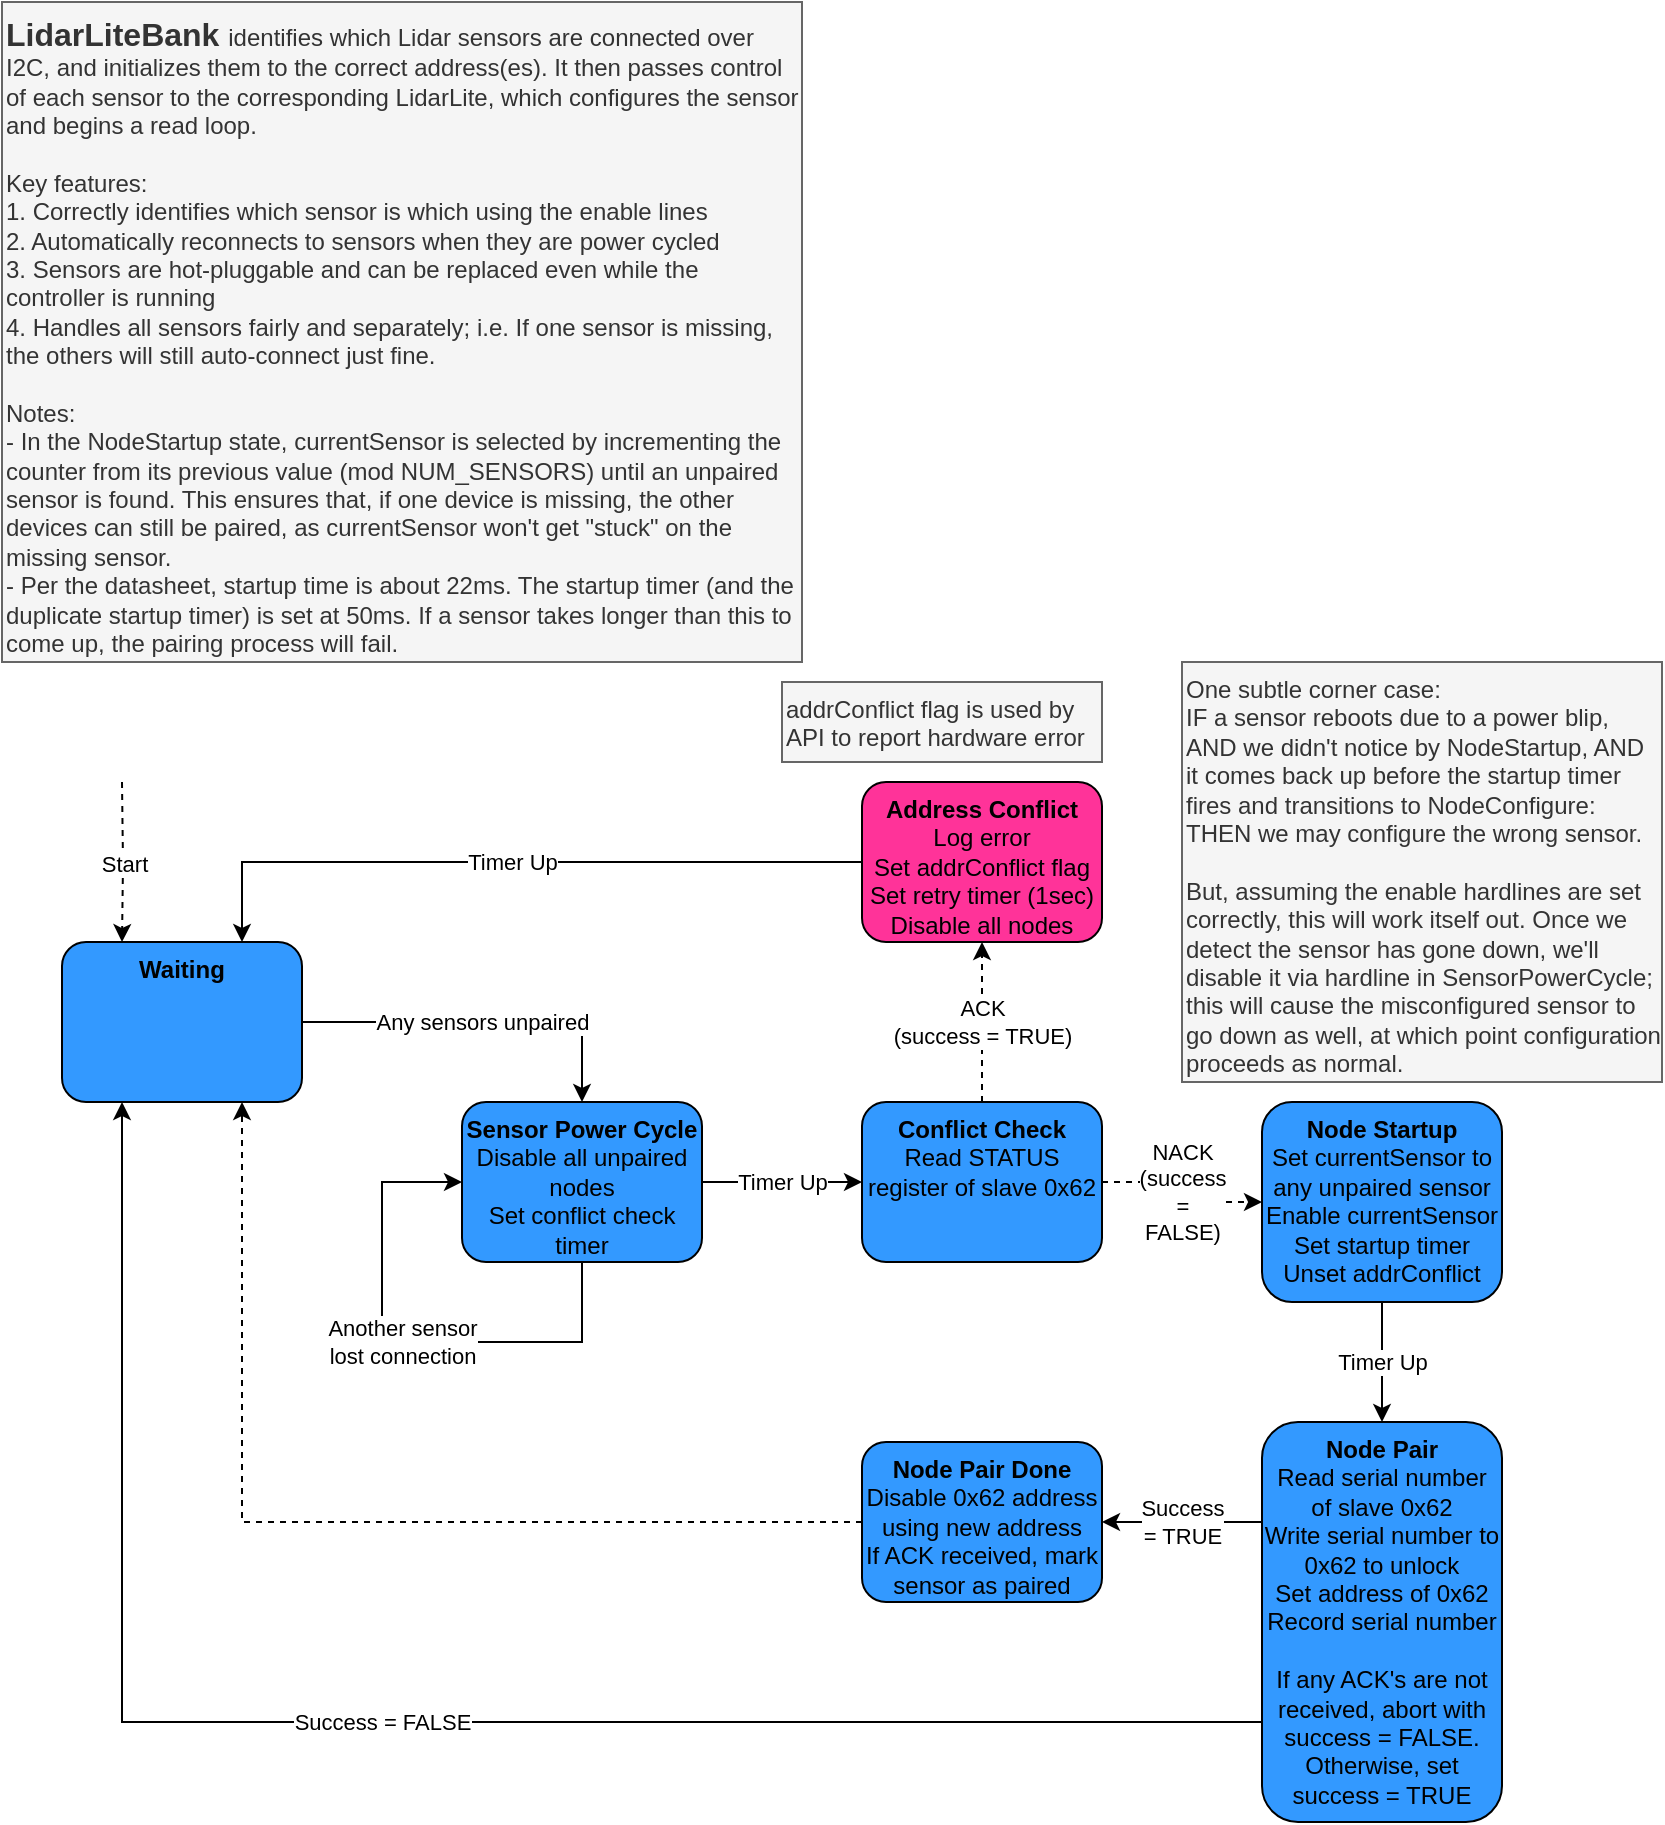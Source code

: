 <mxfile version="14.1.8" type="device" pages="2"><diagram id="nNAqsDtESGF9yGRhJvj_" name="LidarLiteBank"><mxGraphModel dx="1024" dy="592" grid="1" gridSize="10" guides="1" tooltips="1" connect="1" arrows="1" fold="1" page="1" pageScale="1" pageWidth="850" pageHeight="1100" math="0" shadow="0"><root><mxCell id="pNORPGUIEPIPZC03fbDv-0"/><mxCell id="pNORPGUIEPIPZC03fbDv-1" parent="pNORPGUIEPIPZC03fbDv-0"/><mxCell id="ySnZIO2SjEzYzOvCgO5b-7" value="Timer Up" style="edgeStyle=orthogonalEdgeStyle;rounded=0;orthogonalLoop=1;jettySize=auto;html=1;exitX=1;exitY=0.5;exitDx=0;exitDy=0;entryX=0;entryY=0.5;entryDx=0;entryDy=0;" parent="pNORPGUIEPIPZC03fbDv-1" source="ySnZIO2SjEzYzOvCgO5b-2" target="ySnZIO2SjEzYzOvCgO5b-6" edge="1"><mxGeometry relative="1" as="geometry"/></mxCell><mxCell id="ySnZIO2SjEzYzOvCgO5b-2" value="&lt;b&gt;Sensor Power Cycle&lt;/b&gt;&lt;br&gt;Disable all unpaired nodes&lt;br&gt;Set conflict check timer" style="rounded=1;whiteSpace=wrap;html=1;fillColor=#3399FF;verticalAlign=top;" parent="pNORPGUIEPIPZC03fbDv-1" vertex="1"><mxGeometry x="240" y="560" width="120" height="80" as="geometry"/></mxCell><mxCell id="ySnZIO2SjEzYzOvCgO5b-4" value="Another sensor&lt;br&gt;lost connection" style="edgeStyle=orthogonalEdgeStyle;rounded=0;orthogonalLoop=1;jettySize=auto;html=1;exitX=0.5;exitY=1;exitDx=0;exitDy=0;entryX=0;entryY=0.5;entryDx=0;entryDy=0;" parent="pNORPGUIEPIPZC03fbDv-1" source="ySnZIO2SjEzYzOvCgO5b-2" target="ySnZIO2SjEzYzOvCgO5b-2" edge="1"><mxGeometry relative="1" as="geometry"><Array as="points"><mxPoint x="300" y="680"/><mxPoint x="200" y="680"/><mxPoint x="200" y="600"/></Array></mxGeometry></mxCell><mxCell id="ySnZIO2SjEzYzOvCgO5b-9" value="NACK&lt;br&gt;(success&lt;br&gt;=&lt;br&gt;FALSE)" style="edgeStyle=orthogonalEdgeStyle;rounded=0;orthogonalLoop=1;jettySize=auto;html=1;entryX=0;entryY=0.5;entryDx=0;entryDy=0;dashed=1;" parent="pNORPGUIEPIPZC03fbDv-1" source="ySnZIO2SjEzYzOvCgO5b-6" target="ySnZIO2SjEzYzOvCgO5b-8" edge="1"><mxGeometry relative="1" as="geometry"/></mxCell><mxCell id="ySnZIO2SjEzYzOvCgO5b-11" value="ACK&lt;br&gt;(success = TRUE)" style="edgeStyle=orthogonalEdgeStyle;rounded=0;orthogonalLoop=1;jettySize=auto;html=1;dashed=1;" parent="pNORPGUIEPIPZC03fbDv-1" source="ySnZIO2SjEzYzOvCgO5b-6" target="ySnZIO2SjEzYzOvCgO5b-10" edge="1"><mxGeometry relative="1" as="geometry"/></mxCell><mxCell id="ySnZIO2SjEzYzOvCgO5b-6" value="&lt;b&gt;Conflict Check&lt;/b&gt;&lt;br&gt;Read STATUS register of slave 0x62" style="rounded=1;whiteSpace=wrap;html=1;fillColor=#3399FF;verticalAlign=top;" parent="pNORPGUIEPIPZC03fbDv-1" vertex="1"><mxGeometry x="440" y="560" width="120" height="80" as="geometry"/></mxCell><mxCell id="ySnZIO2SjEzYzOvCgO5b-13" value="Timer Up" style="edgeStyle=orthogonalEdgeStyle;rounded=0;orthogonalLoop=1;jettySize=auto;html=1;" parent="pNORPGUIEPIPZC03fbDv-1" source="ySnZIO2SjEzYzOvCgO5b-8" target="ySnZIO2SjEzYzOvCgO5b-12" edge="1"><mxGeometry relative="1" as="geometry"/></mxCell><mxCell id="ySnZIO2SjEzYzOvCgO5b-8" value="&lt;b&gt;Node Startup&lt;/b&gt;&lt;br&gt;Set currentSensor to any unpaired sensor&lt;br&gt;Enable currentSensor&lt;br&gt;Set startup timer&lt;br&gt;Unset addrConflict" style="rounded=1;whiteSpace=wrap;html=1;fillColor=#3399FF;verticalAlign=top;" parent="pNORPGUIEPIPZC03fbDv-1" vertex="1"><mxGeometry x="640" y="560" width="120" height="100" as="geometry"/></mxCell><mxCell id="UvaIQsP4RDcys1F3WEkf-1" value="Timer Up" style="edgeStyle=orthogonalEdgeStyle;rounded=0;orthogonalLoop=1;jettySize=auto;html=1;entryX=0.75;entryY=0;entryDx=0;entryDy=0;" parent="pNORPGUIEPIPZC03fbDv-1" source="ySnZIO2SjEzYzOvCgO5b-10" target="ySnZIO2SjEzYzOvCgO5b-20" edge="1"><mxGeometry relative="1" as="geometry"/></mxCell><mxCell id="ySnZIO2SjEzYzOvCgO5b-10" value="&lt;b&gt;Address Conflict&lt;br&gt;&lt;/b&gt;Log error&lt;br&gt;Set addrConflict flag&lt;br&gt;Set retry timer (1sec)&lt;br&gt;Disable all nodes" style="rounded=1;whiteSpace=wrap;html=1;verticalAlign=top;fillColor=#FF3399;" parent="pNORPGUIEPIPZC03fbDv-1" vertex="1"><mxGeometry x="440" y="400" width="120" height="80" as="geometry"/></mxCell><mxCell id="ySnZIO2SjEzYzOvCgO5b-21" value="Success&lt;br&gt;= TRUE" style="edgeStyle=orthogonalEdgeStyle;rounded=0;orthogonalLoop=1;jettySize=auto;html=1;entryX=1;entryY=0.5;entryDx=0;entryDy=0;exitX=0;exitY=0.25;exitDx=0;exitDy=0;" parent="pNORPGUIEPIPZC03fbDv-1" source="ySnZIO2SjEzYzOvCgO5b-12" target="ySnZIO2SjEzYzOvCgO5b-19" edge="1"><mxGeometry relative="1" as="geometry"><mxPoint x="610" y="800" as="sourcePoint"/></mxGeometry></mxCell><mxCell id="ySnZIO2SjEzYzOvCgO5b-22" value="Success = FALSE" style="edgeStyle=orthogonalEdgeStyle;rounded=0;orthogonalLoop=1;jettySize=auto;html=1;exitX=0;exitY=0.75;exitDx=0;exitDy=0;entryX=0.25;entryY=1;entryDx=0;entryDy=0;" parent="pNORPGUIEPIPZC03fbDv-1" source="ySnZIO2SjEzYzOvCgO5b-12" target="ySnZIO2SjEzYzOvCgO5b-20" edge="1"><mxGeometry relative="1" as="geometry"/></mxCell><mxCell id="ySnZIO2SjEzYzOvCgO5b-12" value="&lt;b&gt;Node Pair&lt;/b&gt;&lt;br&gt;Read serial number of slave 0x62&lt;br&gt;Write serial number to 0x62 to unlock&lt;br&gt;Set address of 0x62&lt;br&gt;Record serial number&lt;br&gt;&lt;br&gt;If any ACK's are not received, abort with success = FALSE. Otherwise, set success = TRUE" style="rounded=1;whiteSpace=wrap;html=1;fillColor=#3399FF;verticalAlign=top;" parent="pNORPGUIEPIPZC03fbDv-1" vertex="1"><mxGeometry x="640" y="720" width="120" height="200" as="geometry"/></mxCell><mxCell id="ySnZIO2SjEzYzOvCgO5b-25" style="edgeStyle=orthogonalEdgeStyle;rounded=0;orthogonalLoop=1;jettySize=auto;html=1;exitX=0;exitY=0.5;exitDx=0;exitDy=0;entryX=0.75;entryY=1;entryDx=0;entryDy=0;dashed=1;" parent="pNORPGUIEPIPZC03fbDv-1" source="ySnZIO2SjEzYzOvCgO5b-19" target="ySnZIO2SjEzYzOvCgO5b-20" edge="1"><mxGeometry relative="1" as="geometry"/></mxCell><mxCell id="ySnZIO2SjEzYzOvCgO5b-19" value="&lt;b&gt;Node Pair Done&lt;/b&gt;&lt;br&gt;Disable 0x62 address using new address&lt;br&gt;If ACK received, mark sensor as paired" style="rounded=1;whiteSpace=wrap;html=1;fillColor=#3399FF;verticalAlign=top;" parent="pNORPGUIEPIPZC03fbDv-1" vertex="1"><mxGeometry x="440" y="730" width="120" height="80" as="geometry"/></mxCell><mxCell id="ySnZIO2SjEzYzOvCgO5b-24" value="Any sensors unpaired" style="edgeStyle=orthogonalEdgeStyle;rounded=0;orthogonalLoop=1;jettySize=auto;html=1;entryX=0.5;entryY=0;entryDx=0;entryDy=0;" parent="pNORPGUIEPIPZC03fbDv-1" source="ySnZIO2SjEzYzOvCgO5b-20" target="ySnZIO2SjEzYzOvCgO5b-2" edge="1"><mxGeometry relative="1" as="geometry"/></mxCell><mxCell id="ySnZIO2SjEzYzOvCgO5b-26" value="Start" style="edgeStyle=orthogonalEdgeStyle;rounded=0;orthogonalLoop=1;jettySize=auto;html=1;dashed=1;entryX=0.25;entryY=0;entryDx=0;entryDy=0;" parent="pNORPGUIEPIPZC03fbDv-1" target="ySnZIO2SjEzYzOvCgO5b-20" edge="1"><mxGeometry relative="1" as="geometry"><mxPoint x="210" y="450" as="targetPoint"/><mxPoint x="70" y="400" as="sourcePoint"/></mxGeometry></mxCell><mxCell id="ySnZIO2SjEzYzOvCgO5b-20" value="&lt;b&gt;Waiting&lt;/b&gt;&lt;br&gt;" style="rounded=1;whiteSpace=wrap;html=1;fillColor=#3399FF;verticalAlign=top;" parent="pNORPGUIEPIPZC03fbDv-1" vertex="1"><mxGeometry x="40" y="480" width="120" height="80" as="geometry"/></mxCell><mxCell id="UvaIQsP4RDcys1F3WEkf-0" value="One subtle corner case:&lt;br&gt;IF a sensor reboots due to a power blip, AND we didn't notice by NodeStartup, AND it comes back up before the startup timer fires and transitions to NodeConfigure: THEN we may configure the wrong sensor.&lt;br&gt;&lt;br&gt;But, assuming the enable hardlines are set correctly, this will work itself out. Once we detect the sensor has gone down, we'll disable it via hardline in SensorPowerCycle; this will cause the misconfigured sensor to go down as well, at which point configuration proceeds as normal." style="rounded=0;whiteSpace=wrap;html=1;align=left;verticalAlign=top;fillColor=#f5f5f5;strokeColor=#666666;fontColor=#333333;" parent="pNORPGUIEPIPZC03fbDv-1" vertex="1"><mxGeometry x="600" y="340" width="240" height="210" as="geometry"/></mxCell><mxCell id="u6uve9XFLKXfCMz7V7Fq-0" value="&lt;b&gt;&lt;font style=&quot;font-size: 16px&quot;&gt;LidarLiteBank &lt;/font&gt;&lt;/b&gt;identifies which Lidar sensors are connected over I2C, and initializes them to the correct address(es). It then passes control of each sensor to the corresponding LidarLite, which configures the sensor and begins a read loop.&lt;br&gt;&lt;br&gt;Key features:&lt;br&gt;1. Correctly identifies which sensor is which using the enable lines&lt;br&gt;2. Automatically reconnects to sensors when they are power cycled&lt;br&gt;3. Sensors are hot-pluggable and can be replaced even while the controller is running&lt;br&gt;4. Handles all sensors fairly and separately; i.e. If one sensor is missing, the others will still auto-connect just fine.&lt;br&gt;&lt;br&gt;Notes:&lt;br&gt;- In the NodeStartup state, currentSensor is selected by incrementing the counter from its previous value (mod NUM_SENSORS) until an unpaired sensor is found. This ensures that, if one device is missing, the other devices can still be paired, as currentSensor won't get &quot;stuck&quot; on the missing sensor.&lt;br&gt;- Per the datasheet, startup time is about 22ms. The startup timer (and the duplicate startup timer) is set at 50ms. If a sensor takes longer than this to come up, the pairing process will fail." style="rounded=0;whiteSpace=wrap;html=1;align=left;verticalAlign=top;fillColor=#f5f5f5;strokeColor=#666666;fontColor=#333333;" parent="pNORPGUIEPIPZC03fbDv-1" vertex="1"><mxGeometry x="10" y="10" width="400" height="330" as="geometry"/></mxCell><mxCell id="Ia-tGUqgVQAGiiFrBLHr-0" value="addrConflict flag is used by API to report hardware error" style="rounded=0;whiteSpace=wrap;html=1;align=left;verticalAlign=top;fillColor=#f5f5f5;strokeColor=#666666;fontColor=#333333;" vertex="1" parent="pNORPGUIEPIPZC03fbDv-1"><mxGeometry x="400" y="350" width="160" height="40" as="geometry"/></mxCell></root></mxGraphModel></diagram><diagram id="3QoGnd9TCK8573WWli35" name="LidarLiteSensor"><mxGraphModel dx="1024" dy="592" grid="1" gridSize="10" guides="1" tooltips="1" connect="1" arrows="1" fold="1" page="1" pageScale="1" pageWidth="850" pageHeight="1100" math="0" shadow="0"><root><mxCell id="ScYXsCtAztT8rDJairbd-0"/><mxCell id="ScYXsCtAztT8rDJairbd-1" parent="ScYXsCtAztT8rDJairbd-0"/><mxCell id="LmkCe2FmMPgkwkhVKmk0-2" value="Paired" style="edgeStyle=orthogonalEdgeStyle;rounded=0;orthogonalLoop=1;jettySize=auto;html=1;" parent="ScYXsCtAztT8rDJairbd-1" source="LmkCe2FmMPgkwkhVKmk0-0" target="LmkCe2FmMPgkwkhVKmk0-1" edge="1"><mxGeometry relative="1" as="geometry"/></mxCell><mxCell id="LmkCe2FmMPgkwkhVKmk0-0" value="&lt;b&gt;Unpaired&lt;/b&gt;&lt;br&gt;Mark as unpaired" style="rounded=1;whiteSpace=wrap;html=1;fillColor=#3399FF;verticalAlign=top;" parent="ScYXsCtAztT8rDJairbd-1" vertex="1"><mxGeometry x="40" y="440" width="120" height="80" as="geometry"/></mxCell><mxCell id="LmkCe2FmMPgkwkhVKmk0-4" value="Success" style="edgeStyle=orthogonalEdgeStyle;rounded=0;orthogonalLoop=1;jettySize=auto;html=1;dashed=1;" parent="ScYXsCtAztT8rDJairbd-1" source="LmkCe2FmMPgkwkhVKmk0-1" target="LmkCe2FmMPgkwkhVKmk0-3" edge="1"><mxGeometry relative="1" as="geometry"/></mxCell><mxCell id="LmkCe2FmMPgkwkhVKmk0-9" value="Error" style="edgeStyle=orthogonalEdgeStyle;rounded=0;orthogonalLoop=1;jettySize=auto;html=1;dashed=1;entryX=0.75;entryY=1;entryDx=0;entryDy=0;" parent="ScYXsCtAztT8rDJairbd-1" source="LmkCe2FmMPgkwkhVKmk0-1" target="LmkCe2FmMPgkwkhVKmk0-0" edge="1"><mxGeometry relative="1" as="geometry"><Array as="points"><mxPoint x="300" y="560"/><mxPoint x="130" y="560"/></Array></mxGeometry></mxCell><mxCell id="LmkCe2FmMPgkwkhVKmk0-1" value="&lt;b&gt;Configuring&lt;/b&gt;&lt;br&gt;Send sensor configuration" style="rounded=1;whiteSpace=wrap;html=1;fillColor=#3399FF;verticalAlign=top;" parent="ScYXsCtAztT8rDJairbd-1" vertex="1"><mxGeometry x="240" y="440" width="120" height="80" as="geometry"/></mxCell><mxCell id="LmkCe2FmMPgkwkhVKmk0-6" value="Timer Up" style="edgeStyle=orthogonalEdgeStyle;rounded=0;orthogonalLoop=1;jettySize=auto;html=1;" parent="ScYXsCtAztT8rDJairbd-1" source="LmkCe2FmMPgkwkhVKmk0-3" target="LmkCe2FmMPgkwkhVKmk0-5" edge="1"><mxGeometry relative="1" as="geometry"><mxPoint x="550" y="570" as="targetPoint"/><Array as="points"><mxPoint x="500" y="470"/></Array></mxGeometry></mxCell><mxCell id="LmkCe2FmMPgkwkhVKmk0-3" value="&lt;b&gt;Wait for Read&lt;/b&gt;&lt;br&gt;Start timer" style="rounded=1;whiteSpace=wrap;html=1;fillColor=#3399FF;verticalAlign=top;" parent="ScYXsCtAztT8rDJairbd-1" vertex="1"><mxGeometry x="440" y="440" width="120" height="80" as="geometry"/></mxCell><mxCell id="LmkCe2FmMPgkwkhVKmk0-7" value="Error" style="edgeStyle=orthogonalEdgeStyle;rounded=0;orthogonalLoop=1;jettySize=auto;html=1;entryX=0.25;entryY=1;entryDx=0;entryDy=0;dashed=1;" parent="ScYXsCtAztT8rDJairbd-1" source="LmkCe2FmMPgkwkhVKmk0-5" target="LmkCe2FmMPgkwkhVKmk0-0" edge="1"><mxGeometry relative="1" as="geometry"><mxPoint x="370" y="660" as="sourcePoint"/><Array as="points"><mxPoint x="700" y="600"/><mxPoint x="70" y="600"/></Array></mxGeometry></mxCell><mxCell id="LmkCe2FmMPgkwkhVKmk0-8" value="Success" style="edgeStyle=orthogonalEdgeStyle;rounded=0;orthogonalLoop=1;jettySize=auto;html=1;dashed=1;entryX=0.5;entryY=0;entryDx=0;entryDy=0;exitX=0.5;exitY=0;exitDx=0;exitDy=0;" parent="ScYXsCtAztT8rDJairbd-1" source="LmkCe2FmMPgkwkhVKmk0-5" target="LmkCe2FmMPgkwkhVKmk0-3" edge="1"><mxGeometry relative="1" as="geometry"><Array as="points"><mxPoint x="700" y="400"/><mxPoint x="500" y="400"/></Array></mxGeometry></mxCell><mxCell id="LmkCe2FmMPgkwkhVKmk0-5" value="&lt;b&gt;Read&lt;/b&gt;&lt;br&gt;Read height over I2C" style="rounded=1;whiteSpace=wrap;html=1;fillColor=#3399FF;verticalAlign=top;" parent="ScYXsCtAztT8rDJairbd-1" vertex="1"><mxGeometry x="640" y="440" width="120" height="80" as="geometry"/></mxCell><mxCell id="uG7abMcEMSnjunUr7ogr-0" value="&lt;b&gt;&lt;font style=&quot;font-size: 16px&quot;&gt;LidarLiteSensor&amp;nbsp;&lt;/font&gt;&lt;/b&gt;controls a single laser distance sensor. It must be paired by LidarLiteBank. Once paired, it configures its sensor, and then reads the current height value at regular intervals.&lt;br&gt;&lt;br&gt;Key features:&lt;br&gt;1. Automatically detects disconnection (i.e. sensor lost power)&lt;br&gt;2. Minimal I2C bandwidth (once configured, just a 5-byte message every time the timer rings).&lt;br&gt;&lt;br&gt;From reading the datasheet, it appears 100Hz is a good read frequency, so the read timer is set at 10ms.&lt;br&gt;&amp;nbsp; &amp;nbsp; - This has the added advantage that 10ms is less than the sensor startup time, so if a device goes down we're almost guaranteed to detect it &lt;i&gt;before&lt;/i&gt; it comes back up. This makes the pairing process more efficient and less error-prone. (In particular, it's hard to enter the AddressConflict state accidentally)&lt;br&gt;&amp;nbsp; &amp;nbsp; - The LidarLite sensor is also configured to use a 10ms timer between readings. This timer does NOT account for time spent taking a reading though, so the actual update rate will be slighly less than 100Hz.&lt;br&gt;&lt;br&gt;Future features:&lt;br&gt;- Could add some signaling between LidarLiteBank and LidarLiteV3 about when to measure. This would allow spreading the load, decreasing the max cycle time of the LidarLite control logic." style="rounded=0;whiteSpace=wrap;html=1;align=left;verticalAlign=top;fillColor=#f5f5f5;strokeColor=#666666;fontColor=#333333;" parent="ScYXsCtAztT8rDJairbd-1" vertex="1"><mxGeometry x="10" y="10" width="400" height="370" as="geometry"/></mxCell></root></mxGraphModel></diagram></mxfile>